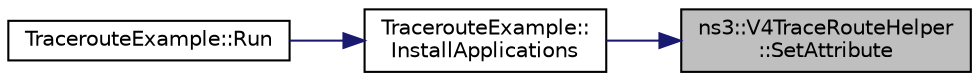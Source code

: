 digraph "ns3::V4TraceRouteHelper::SetAttribute"
{
 // LATEX_PDF_SIZE
  edge [fontname="Helvetica",fontsize="10",labelfontname="Helvetica",labelfontsize="10"];
  node [fontname="Helvetica",fontsize="10",shape=record];
  rankdir="RL";
  Node1 [label="ns3::V4TraceRouteHelper\l::SetAttribute",height=0.2,width=0.4,color="black", fillcolor="grey75", style="filled", fontcolor="black",tooltip="Configure traceRoute applications attribute."];
  Node1 -> Node2 [dir="back",color="midnightblue",fontsize="10",style="solid",fontname="Helvetica"];
  Node2 [label="TracerouteExample::\lInstallApplications",height=0.2,width=0.4,color="black", fillcolor="white", style="filled",URL="$class_traceroute_example.html#a0368ba8e53061dedc5597acf740d9818",tooltip="Create the simulation applications."];
  Node2 -> Node3 [dir="back",color="midnightblue",fontsize="10",style="solid",fontname="Helvetica"];
  Node3 [label="TracerouteExample::Run",height=0.2,width=0.4,color="black", fillcolor="white", style="filled",URL="$class_traceroute_example.html#a66520009caae01b97242105e9892c06c",tooltip="Run simulation."];
}
